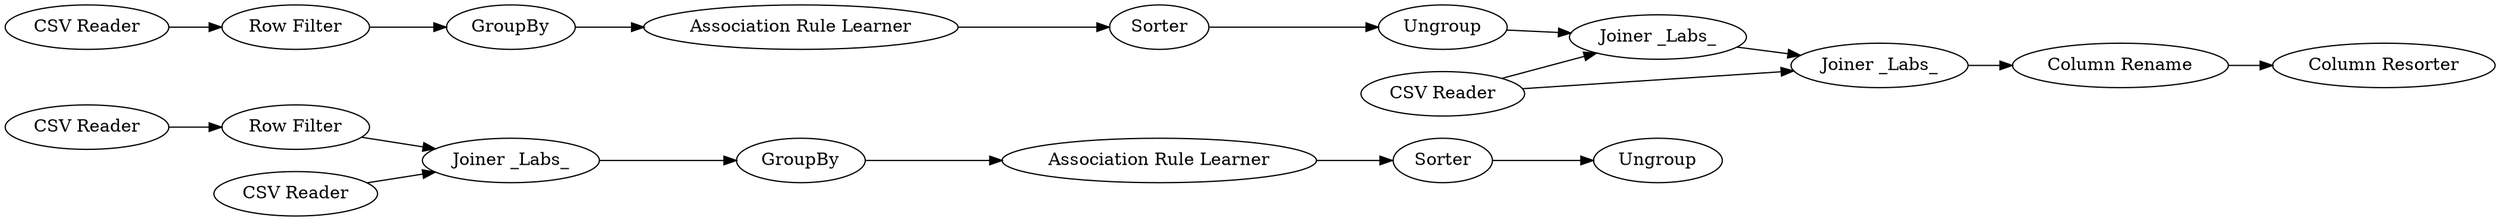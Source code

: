 digraph {
	32 -> 24
	20 -> 21
	12 -> 13
	24 -> 31
	4 -> 5
	35 -> 26
	26 -> 37
	34 -> 20
	3 -> 4
	33 -> 2
	10 -> 20
	5 -> 10
	29 -> 32
	2 -> 3
	34 -> 21
	36 -> 37
	21 -> 12
	37 -> 29
	21 [label="Joiner _Labs_"]
	26 [label="Row Filter"]
	3 [label=GroupBy]
	24 [label=Sorter]
	31 [label=Ungroup]
	12 [label="Column Rename"]
	10 [label=Ungroup]
	4 [label="Association Rule Learner"]
	5 [label=Sorter]
	20 [label="Joiner _Labs_"]
	13 [label="Column Resorter"]
	35 [label="CSV Reader"]
	34 [label="CSV Reader"]
	29 [label=GroupBy]
	36 [label="CSV Reader"]
	33 [label="CSV Reader"]
	32 [label="Association Rule Learner"]
	2 [label="Row Filter"]
	37 [label="Joiner _Labs_"]
	rankdir=LR
}

